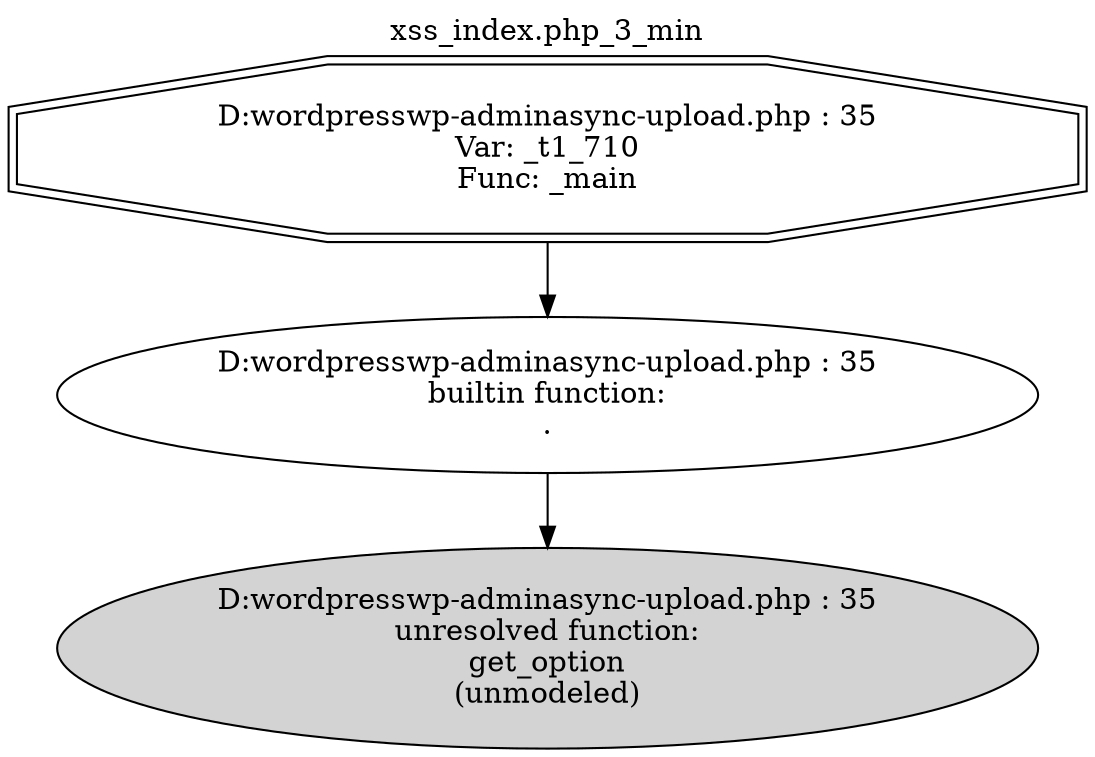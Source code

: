 digraph cfg {
  label="xss_index.php_3_min";
  labelloc=t;
  n1 [shape=doubleoctagon, label="D:\wordpress\wp-admin\async-upload.php : 35\nVar: _t1_710\nFunc: _main\n"];
  n2 [shape=ellipse, label="D:\wordpress\wp-admin\async-upload.php : 35\nbuiltin function:\n.\n"];
  n3 [shape=ellipse, label="D:\wordpress\wp-admin\async-upload.php : 35\nunresolved function:\nget_option\n(unmodeled)\n",style=filled];
  n1 -> n2;
  n2 -> n3;
}

